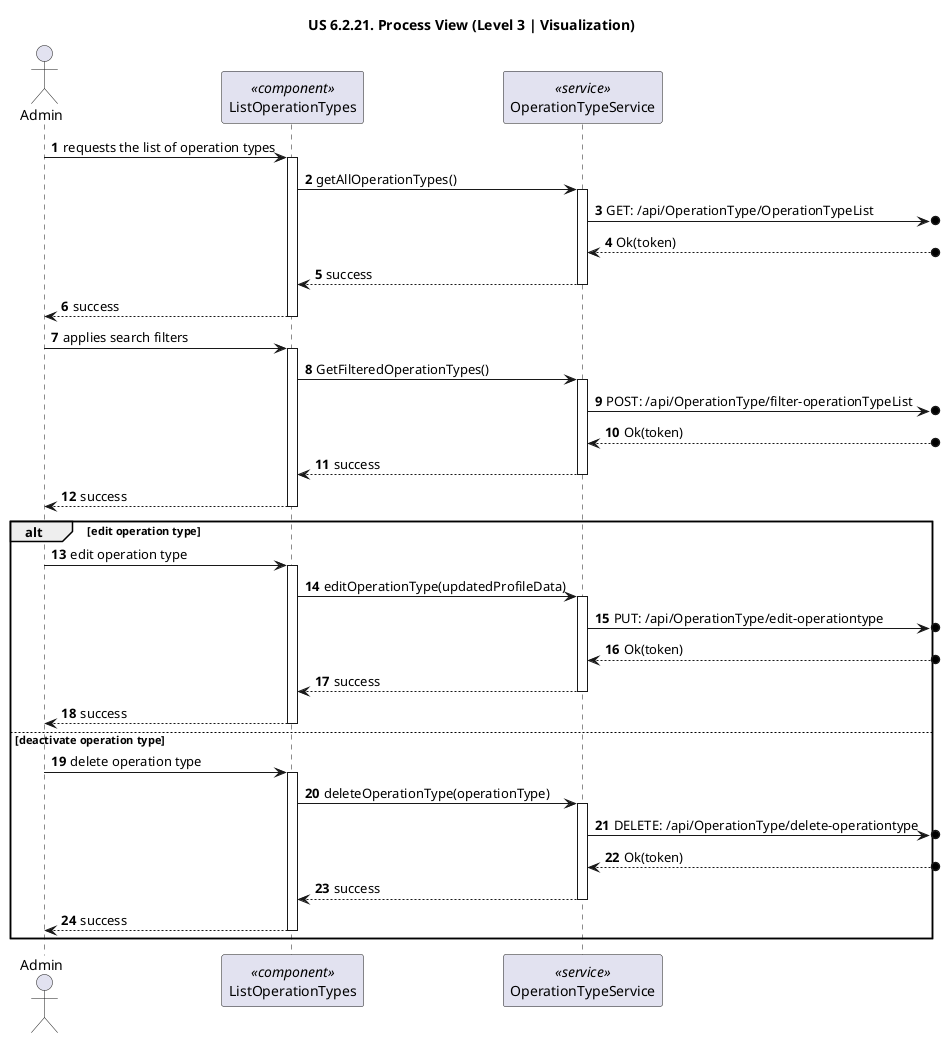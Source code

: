 @startuml
'https://plantuml.com/sequence-diagram

title "US 6.2.21. Process View (Level 3 | Visualization)"

autonumber
actor "Admin" as USER
participant "ListOperationTypes" as UPP <<component>>
participant "OperationTypeService" as PS <<service>>

USER -> UPP : requests the list of operation types
activate UPP

UPP -> PS : getAllOperationTypes()
activate PS

PS ->o] : GET: /api/OperationType/OperationTypeList

PS <--o] : Ok(token)

PS --> UPP: success
deactivate PS

UPP --> USER: success
deactivate UPP

USER -> UPP : applies search filters
activate UPP

UPP -> PS : GetFilteredOperationTypes()
activate PS

PS ->o] : POST: /api/OperationType/filter-operationTypeList

PS <--o] : Ok(token)

PS --> UPP: success
deactivate PS

UPP --> USER: success
deactivate UPP


alt  edit operation type

USER -> UPP : edit operation type
activate UPP

UPP -> PS : editOperationType(updatedProfileData)
activate PS

PS ->o] : PUT: /api/OperationType/edit-operationtype

PS <--o] : Ok(token)

PS --> UPP: success
deactivate PS

UPP --> USER: success
deactivate UPP

else deactivate operation type

USER -> UPP : delete operation type
activate UPP

UPP -> PS : deleteOperationType(operationType)
activate PS

PS ->o] : DELETE: /api/OperationType/delete-operationtype

PS <--o] : Ok(token)

PS --> UPP: success
deactivate PS

UPP --> USER: success
deactivate UPP

end alt

@enduml